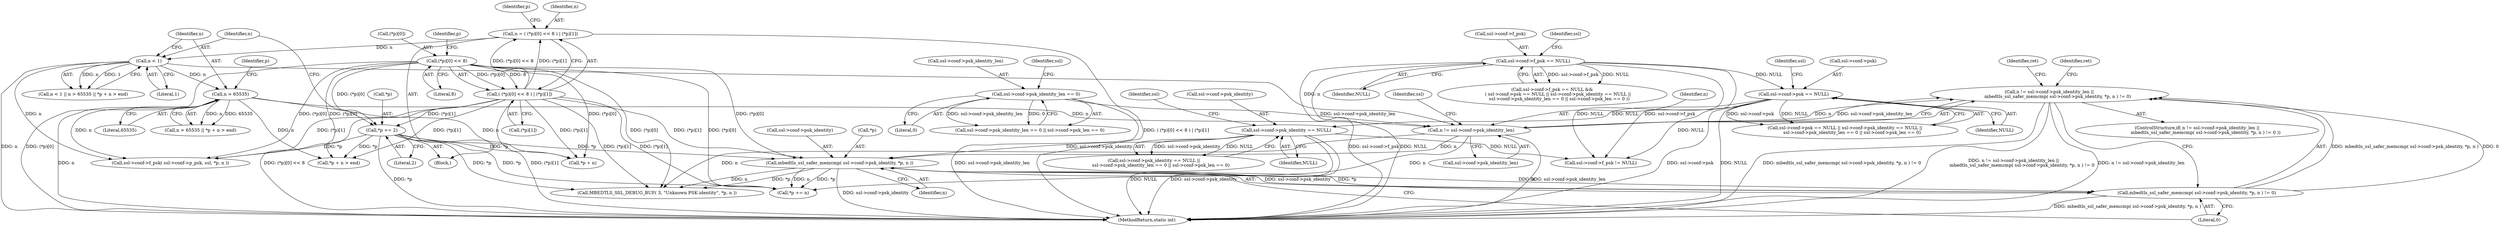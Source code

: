 digraph "1_mbedtls_83c9f495ffe70c7dd280b41fdfd4881485a3bc28@API" {
"1000237" [label="(Call,n != ssl->conf->psk_identity_len ||\n            mbedtls_ssl_safer_memcmp( ssl->conf->psk_identity, *p, n ) != 0)"];
"1000238" [label="(Call,n != ssl->conf->psk_identity_len)"];
"1000194" [label="(Call,n > 65535)"];
"1000190" [label="(Call,n < 1)"];
"1000171" [label="(Call,n = ( (*p)[0] << 8 ) | (*p)[1])"];
"1000173" [label="(Call,( (*p)[0] << 8 ) | (*p)[1])"];
"1000174" [label="(Call,(*p)[0] << 8)"];
"1000138" [label="(Call,ssl->conf->psk_identity_len == 0)"];
"1000245" [label="(Call,mbedtls_ssl_safer_memcmp( ssl->conf->psk_identity, *p, n ) != 0)"];
"1000246" [label="(Call,mbedtls_ssl_safer_memcmp( ssl->conf->psk_identity, *p, n ))"];
"1000130" [label="(Call,ssl->conf->psk_identity == NULL)"];
"1000122" [label="(Call,ssl->conf->psk == NULL)"];
"1000114" [label="(Call,ssl->conf->f_psk == NULL)"];
"1000184" [label="(Call,*p += 2)"];
"1000249" [label="(Identifier,ssl)"];
"1000189" [label="(Call,n < 1 || n > 65535 || *p + n > end)"];
"1000265" [label="(Call,MBEDTLS_SSL_DEBUG_BUF( 3, \"Unknown PSK identity\", *p, n ))"];
"1000130" [label="(Call,ssl->conf->psk_identity == NULL)"];
"1000184" [label="(Call,*p += 2)"];
"1000283" [label="(MethodReturn,static int)"];
"1000277" [label="(Call,*p += n)"];
"1000247" [label="(Call,ssl->conf->psk_identity)"];
"1000125" [label="(Identifier,ssl)"];
"1000138" [label="(Call,ssl->conf->psk_identity_len == 0)"];
"1000220" [label="(Call,ssl->conf->f_psk( ssl->conf->p_psk, ssl, *p, n ))"];
"1000106" [label="(Block,)"];
"1000182" [label="(Identifier,p)"];
"1000179" [label="(Literal,8)"];
"1000237" [label="(Call,n != ssl->conf->psk_identity_len ||\n            mbedtls_ssl_safer_memcmp( ssl->conf->psk_identity, *p, n ) != 0)"];
"1000197" [label="(Call,*p + n > end)"];
"1000114" [label="(Call,ssl->conf->f_psk == NULL)"];
"1000136" [label="(Identifier,NULL)"];
"1000120" [label="(Identifier,NULL)"];
"1000115" [label="(Call,ssl->conf->f_psk)"];
"1000180" [label="(Call,(*p)[1])"];
"1000194" [label="(Call,n > 65535)"];
"1000196" [label="(Literal,65535)"];
"1000144" [label="(Literal,0)"];
"1000174" [label="(Call,(*p)[0] << 8)"];
"1000240" [label="(Call,ssl->conf->psk_identity_len)"];
"1000236" [label="(ControlStructure,if( n != ssl->conf->psk_identity_len ||\n            mbedtls_ssl_safer_memcmp( ssl->conf->psk_identity, *p, n ) != 0 ))"];
"1000133" [label="(Identifier,ssl)"];
"1000258" [label="(Identifier,ret)"];
"1000141" [label="(Identifier,ssl)"];
"1000113" [label="(Call,ssl->conf->f_psk == NULL &&\n        ( ssl->conf->psk == NULL || ssl->conf->psk_identity == NULL ||\n          ssl->conf->psk_identity_len == 0 || ssl->conf->psk_len == 0 ))"];
"1000193" [label="(Call,n > 65535 || *p + n > end)"];
"1000255" [label="(Literal,0)"];
"1000191" [label="(Identifier,n)"];
"1000173" [label="(Call,( (*p)[0] << 8 ) | (*p)[1])"];
"1000190" [label="(Call,n < 1)"];
"1000129" [label="(Call,ssl->conf->psk_identity == NULL ||\n          ssl->conf->psk_identity_len == 0 || ssl->conf->psk_len == 0)"];
"1000254" [label="(Identifier,n)"];
"1000186" [label="(Identifier,p)"];
"1000123" [label="(Call,ssl->conf->psk)"];
"1000137" [label="(Call,ssl->conf->psk_identity_len == 0 || ssl->conf->psk_len == 0)"];
"1000262" [label="(Identifier,ret)"];
"1000187" [label="(Literal,2)"];
"1000131" [label="(Call,ssl->conf->psk_identity)"];
"1000200" [label="(Identifier,p)"];
"1000128" [label="(Identifier,NULL)"];
"1000246" [label="(Call,mbedtls_ssl_safer_memcmp( ssl->conf->psk_identity, *p, n ))"];
"1000238" [label="(Call,n != ssl->conf->psk_identity_len)"];
"1000175" [label="(Call,(*p)[0])"];
"1000198" [label="(Call,*p + n)"];
"1000239" [label="(Identifier,n)"];
"1000192" [label="(Literal,1)"];
"1000172" [label="(Identifier,n)"];
"1000195" [label="(Identifier,n)"];
"1000210" [label="(Call,ssl->conf->f_psk != NULL)"];
"1000185" [label="(Call,*p)"];
"1000245" [label="(Call,mbedtls_ssl_safer_memcmp( ssl->conf->psk_identity, *p, n ) != 0)"];
"1000252" [label="(Call,*p)"];
"1000148" [label="(Identifier,ssl)"];
"1000171" [label="(Call,n = ( (*p)[0] << 8 ) | (*p)[1])"];
"1000139" [label="(Call,ssl->conf->psk_identity_len)"];
"1000122" [label="(Call,ssl->conf->psk == NULL)"];
"1000121" [label="(Call,ssl->conf->psk == NULL || ssl->conf->psk_identity == NULL ||\n          ssl->conf->psk_identity_len == 0 || ssl->conf->psk_len == 0)"];
"1000237" -> "1000236"  [label="AST: "];
"1000237" -> "1000238"  [label="CFG: "];
"1000237" -> "1000245"  [label="CFG: "];
"1000238" -> "1000237"  [label="AST: "];
"1000245" -> "1000237"  [label="AST: "];
"1000258" -> "1000237"  [label="CFG: "];
"1000262" -> "1000237"  [label="CFG: "];
"1000237" -> "1000283"  [label="DDG: mbedtls_ssl_safer_memcmp( ssl->conf->psk_identity, *p, n ) != 0"];
"1000237" -> "1000283"  [label="DDG: n != ssl->conf->psk_identity_len ||\n            mbedtls_ssl_safer_memcmp( ssl->conf->psk_identity, *p, n ) != 0"];
"1000237" -> "1000283"  [label="DDG: n != ssl->conf->psk_identity_len"];
"1000238" -> "1000237"  [label="DDG: n"];
"1000238" -> "1000237"  [label="DDG: ssl->conf->psk_identity_len"];
"1000245" -> "1000237"  [label="DDG: mbedtls_ssl_safer_memcmp( ssl->conf->psk_identity, *p, n )"];
"1000245" -> "1000237"  [label="DDG: 0"];
"1000238" -> "1000240"  [label="CFG: "];
"1000239" -> "1000238"  [label="AST: "];
"1000240" -> "1000238"  [label="AST: "];
"1000249" -> "1000238"  [label="CFG: "];
"1000238" -> "1000283"  [label="DDG: ssl->conf->psk_identity_len"];
"1000194" -> "1000238"  [label="DDG: n"];
"1000190" -> "1000238"  [label="DDG: n"];
"1000138" -> "1000238"  [label="DDG: ssl->conf->psk_identity_len"];
"1000238" -> "1000246"  [label="DDG: n"];
"1000238" -> "1000265"  [label="DDG: n"];
"1000238" -> "1000277"  [label="DDG: n"];
"1000194" -> "1000193"  [label="AST: "];
"1000194" -> "1000196"  [label="CFG: "];
"1000195" -> "1000194"  [label="AST: "];
"1000196" -> "1000194"  [label="AST: "];
"1000200" -> "1000194"  [label="CFG: "];
"1000193" -> "1000194"  [label="CFG: "];
"1000194" -> "1000283"  [label="DDG: n"];
"1000194" -> "1000193"  [label="DDG: n"];
"1000194" -> "1000193"  [label="DDG: 65535"];
"1000190" -> "1000194"  [label="DDG: n"];
"1000194" -> "1000197"  [label="DDG: n"];
"1000194" -> "1000198"  [label="DDG: n"];
"1000194" -> "1000220"  [label="DDG: n"];
"1000190" -> "1000189"  [label="AST: "];
"1000190" -> "1000192"  [label="CFG: "];
"1000191" -> "1000190"  [label="AST: "];
"1000192" -> "1000190"  [label="AST: "];
"1000195" -> "1000190"  [label="CFG: "];
"1000189" -> "1000190"  [label="CFG: "];
"1000190" -> "1000283"  [label="DDG: n"];
"1000190" -> "1000189"  [label="DDG: n"];
"1000190" -> "1000189"  [label="DDG: 1"];
"1000171" -> "1000190"  [label="DDG: n"];
"1000190" -> "1000220"  [label="DDG: n"];
"1000171" -> "1000106"  [label="AST: "];
"1000171" -> "1000173"  [label="CFG: "];
"1000172" -> "1000171"  [label="AST: "];
"1000173" -> "1000171"  [label="AST: "];
"1000186" -> "1000171"  [label="CFG: "];
"1000171" -> "1000283"  [label="DDG: ( (*p)[0] << 8 ) | (*p)[1]"];
"1000173" -> "1000171"  [label="DDG: (*p)[0] << 8"];
"1000173" -> "1000171"  [label="DDG: (*p)[1]"];
"1000173" -> "1000180"  [label="CFG: "];
"1000174" -> "1000173"  [label="AST: "];
"1000180" -> "1000173"  [label="AST: "];
"1000173" -> "1000283"  [label="DDG: (*p)[1]"];
"1000173" -> "1000283"  [label="DDG: (*p)[0] << 8"];
"1000174" -> "1000173"  [label="DDG: (*p)[0]"];
"1000174" -> "1000173"  [label="DDG: 8"];
"1000173" -> "1000184"  [label="DDG: (*p)[1]"];
"1000173" -> "1000197"  [label="DDG: (*p)[1]"];
"1000173" -> "1000198"  [label="DDG: (*p)[1]"];
"1000173" -> "1000220"  [label="DDG: (*p)[1]"];
"1000173" -> "1000246"  [label="DDG: (*p)[1]"];
"1000173" -> "1000265"  [label="DDG: (*p)[1]"];
"1000173" -> "1000277"  [label="DDG: (*p)[1]"];
"1000174" -> "1000179"  [label="CFG: "];
"1000175" -> "1000174"  [label="AST: "];
"1000179" -> "1000174"  [label="AST: "];
"1000182" -> "1000174"  [label="CFG: "];
"1000174" -> "1000283"  [label="DDG: (*p)[0]"];
"1000174" -> "1000184"  [label="DDG: (*p)[0]"];
"1000174" -> "1000197"  [label="DDG: (*p)[0]"];
"1000174" -> "1000198"  [label="DDG: (*p)[0]"];
"1000174" -> "1000220"  [label="DDG: (*p)[0]"];
"1000174" -> "1000246"  [label="DDG: (*p)[0]"];
"1000174" -> "1000265"  [label="DDG: (*p)[0]"];
"1000174" -> "1000277"  [label="DDG: (*p)[0]"];
"1000138" -> "1000137"  [label="AST: "];
"1000138" -> "1000144"  [label="CFG: "];
"1000139" -> "1000138"  [label="AST: "];
"1000144" -> "1000138"  [label="AST: "];
"1000148" -> "1000138"  [label="CFG: "];
"1000137" -> "1000138"  [label="CFG: "];
"1000138" -> "1000283"  [label="DDG: ssl->conf->psk_identity_len"];
"1000138" -> "1000137"  [label="DDG: ssl->conf->psk_identity_len"];
"1000138" -> "1000137"  [label="DDG: 0"];
"1000245" -> "1000255"  [label="CFG: "];
"1000246" -> "1000245"  [label="AST: "];
"1000255" -> "1000245"  [label="AST: "];
"1000245" -> "1000283"  [label="DDG: mbedtls_ssl_safer_memcmp( ssl->conf->psk_identity, *p, n )"];
"1000246" -> "1000245"  [label="DDG: ssl->conf->psk_identity"];
"1000246" -> "1000245"  [label="DDG: *p"];
"1000246" -> "1000245"  [label="DDG: n"];
"1000246" -> "1000254"  [label="CFG: "];
"1000247" -> "1000246"  [label="AST: "];
"1000252" -> "1000246"  [label="AST: "];
"1000254" -> "1000246"  [label="AST: "];
"1000255" -> "1000246"  [label="CFG: "];
"1000246" -> "1000283"  [label="DDG: ssl->conf->psk_identity"];
"1000130" -> "1000246"  [label="DDG: ssl->conf->psk_identity"];
"1000184" -> "1000246"  [label="DDG: *p"];
"1000246" -> "1000265"  [label="DDG: *p"];
"1000246" -> "1000265"  [label="DDG: n"];
"1000246" -> "1000277"  [label="DDG: n"];
"1000246" -> "1000277"  [label="DDG: *p"];
"1000130" -> "1000129"  [label="AST: "];
"1000130" -> "1000136"  [label="CFG: "];
"1000131" -> "1000130"  [label="AST: "];
"1000136" -> "1000130"  [label="AST: "];
"1000141" -> "1000130"  [label="CFG: "];
"1000129" -> "1000130"  [label="CFG: "];
"1000130" -> "1000283"  [label="DDG: NULL"];
"1000130" -> "1000283"  [label="DDG: ssl->conf->psk_identity"];
"1000130" -> "1000129"  [label="DDG: ssl->conf->psk_identity"];
"1000130" -> "1000129"  [label="DDG: NULL"];
"1000122" -> "1000130"  [label="DDG: NULL"];
"1000130" -> "1000210"  [label="DDG: NULL"];
"1000122" -> "1000121"  [label="AST: "];
"1000122" -> "1000128"  [label="CFG: "];
"1000123" -> "1000122"  [label="AST: "];
"1000128" -> "1000122"  [label="AST: "];
"1000133" -> "1000122"  [label="CFG: "];
"1000121" -> "1000122"  [label="CFG: "];
"1000122" -> "1000283"  [label="DDG: ssl->conf->psk"];
"1000122" -> "1000283"  [label="DDG: NULL"];
"1000122" -> "1000121"  [label="DDG: ssl->conf->psk"];
"1000122" -> "1000121"  [label="DDG: NULL"];
"1000114" -> "1000122"  [label="DDG: NULL"];
"1000122" -> "1000210"  [label="DDG: NULL"];
"1000114" -> "1000113"  [label="AST: "];
"1000114" -> "1000120"  [label="CFG: "];
"1000115" -> "1000114"  [label="AST: "];
"1000120" -> "1000114"  [label="AST: "];
"1000125" -> "1000114"  [label="CFG: "];
"1000113" -> "1000114"  [label="CFG: "];
"1000114" -> "1000283"  [label="DDG: ssl->conf->f_psk"];
"1000114" -> "1000283"  [label="DDG: NULL"];
"1000114" -> "1000113"  [label="DDG: ssl->conf->f_psk"];
"1000114" -> "1000113"  [label="DDG: NULL"];
"1000114" -> "1000210"  [label="DDG: ssl->conf->f_psk"];
"1000114" -> "1000210"  [label="DDG: NULL"];
"1000184" -> "1000106"  [label="AST: "];
"1000184" -> "1000187"  [label="CFG: "];
"1000185" -> "1000184"  [label="AST: "];
"1000187" -> "1000184"  [label="AST: "];
"1000191" -> "1000184"  [label="CFG: "];
"1000184" -> "1000283"  [label="DDG: *p"];
"1000184" -> "1000197"  [label="DDG: *p"];
"1000184" -> "1000198"  [label="DDG: *p"];
"1000184" -> "1000220"  [label="DDG: *p"];
"1000184" -> "1000265"  [label="DDG: *p"];
"1000184" -> "1000277"  [label="DDG: *p"];
}
